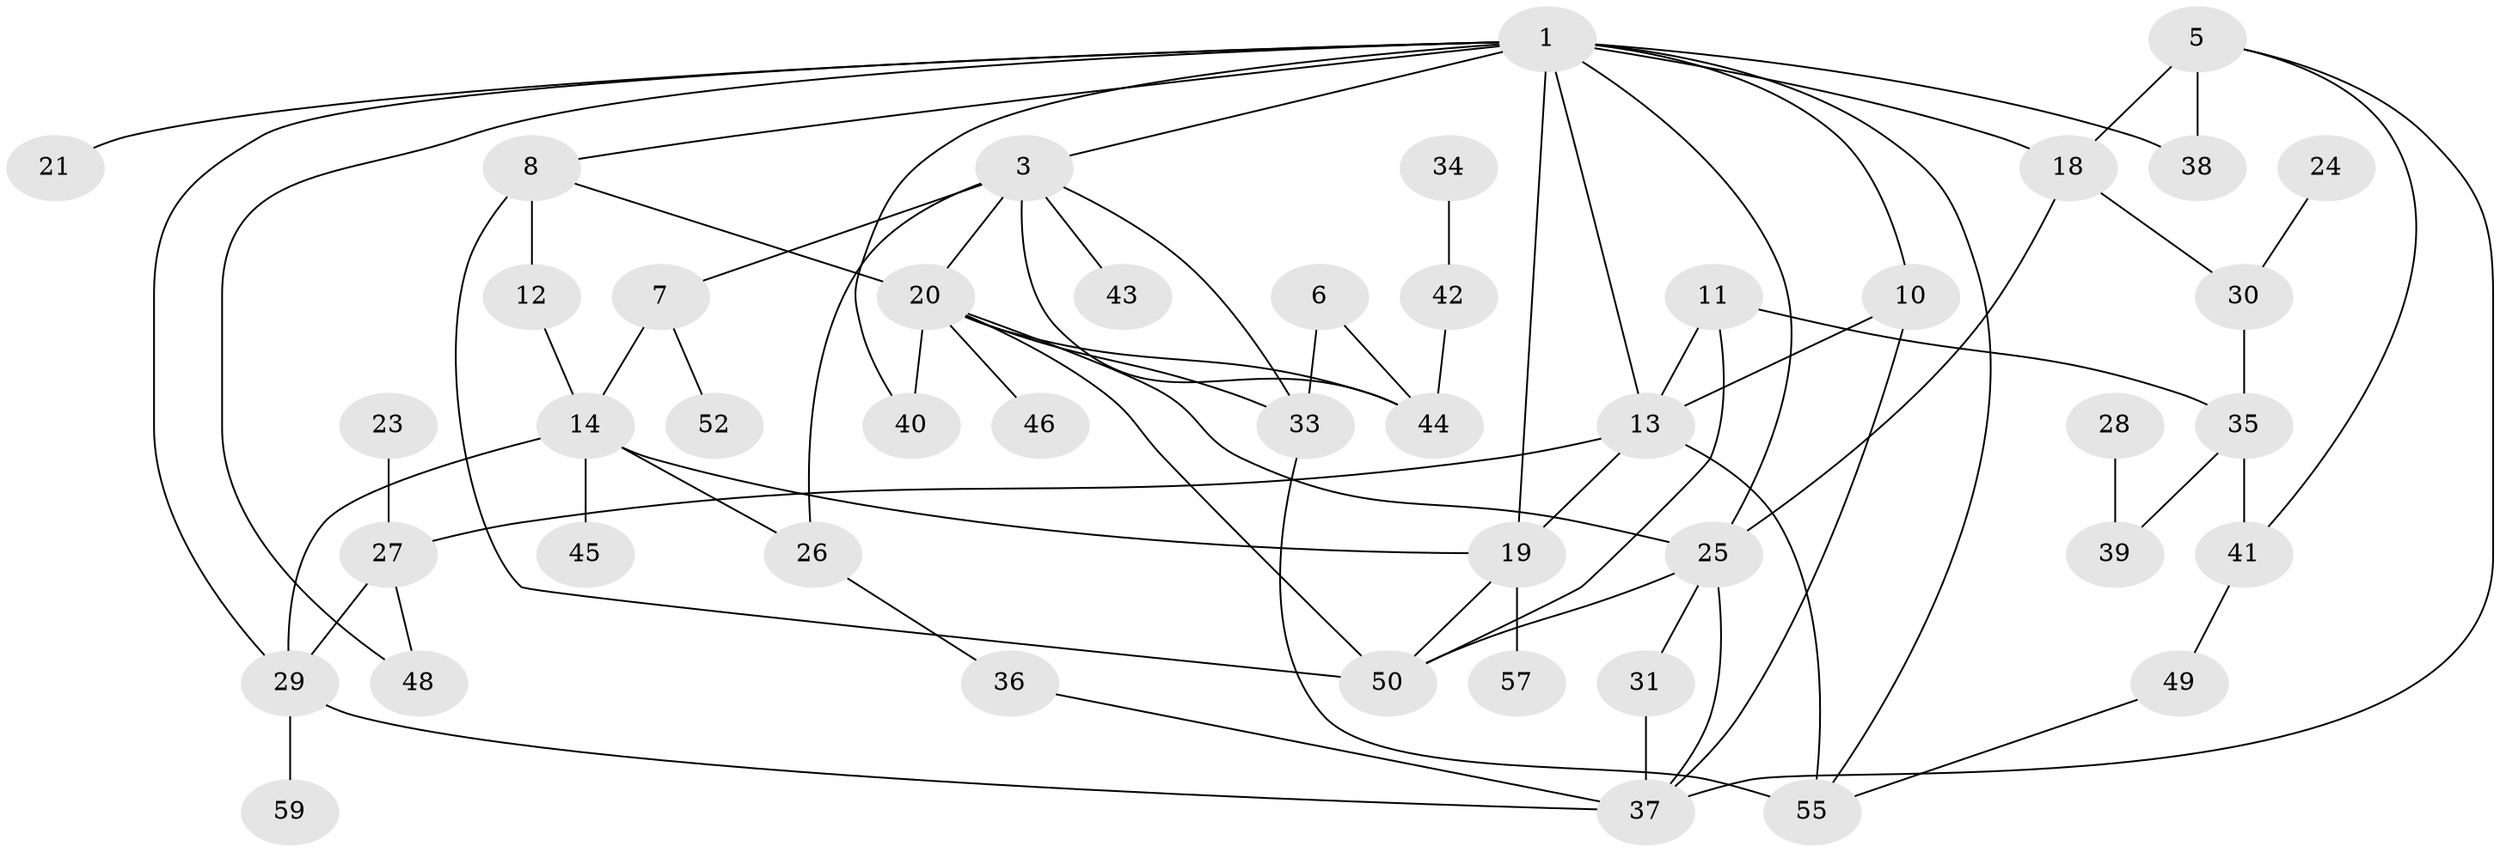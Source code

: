 // original degree distribution, {4: 0.10810810810810811, 0: 0.12612612612612611, 3: 0.2072072072072072, 1: 0.1981981981981982, 5: 0.09009009009009009, 2: 0.25225225225225223, 7: 0.009009009009009009, 6: 0.009009009009009009}
// Generated by graph-tools (version 1.1) at 2025/33/03/09/25 02:33:51]
// undirected, 45 vertices, 74 edges
graph export_dot {
graph [start="1"]
  node [color=gray90,style=filled];
  1;
  3;
  5;
  6;
  7;
  8;
  10;
  11;
  12;
  13;
  14;
  18;
  19;
  20;
  21;
  23;
  24;
  25;
  26;
  27;
  28;
  29;
  30;
  31;
  33;
  34;
  35;
  36;
  37;
  38;
  39;
  40;
  41;
  42;
  43;
  44;
  45;
  46;
  48;
  49;
  50;
  52;
  55;
  57;
  59;
  1 -- 3 [weight=1.0];
  1 -- 8 [weight=1.0];
  1 -- 10 [weight=1.0];
  1 -- 13 [weight=1.0];
  1 -- 18 [weight=1.0];
  1 -- 19 [weight=1.0];
  1 -- 21 [weight=1.0];
  1 -- 25 [weight=1.0];
  1 -- 29 [weight=1.0];
  1 -- 38 [weight=1.0];
  1 -- 40 [weight=1.0];
  1 -- 48 [weight=1.0];
  1 -- 55 [weight=1.0];
  3 -- 7 [weight=1.0];
  3 -- 20 [weight=1.0];
  3 -- 26 [weight=1.0];
  3 -- 33 [weight=1.0];
  3 -- 43 [weight=1.0];
  3 -- 44 [weight=1.0];
  5 -- 18 [weight=1.0];
  5 -- 37 [weight=1.0];
  5 -- 38 [weight=2.0];
  5 -- 41 [weight=1.0];
  6 -- 33 [weight=1.0];
  6 -- 44 [weight=1.0];
  7 -- 14 [weight=1.0];
  7 -- 52 [weight=1.0];
  8 -- 12 [weight=1.0];
  8 -- 20 [weight=1.0];
  8 -- 50 [weight=2.0];
  10 -- 13 [weight=2.0];
  10 -- 37 [weight=1.0];
  11 -- 13 [weight=1.0];
  11 -- 35 [weight=1.0];
  11 -- 50 [weight=1.0];
  12 -- 14 [weight=1.0];
  13 -- 19 [weight=1.0];
  13 -- 27 [weight=1.0];
  13 -- 55 [weight=3.0];
  14 -- 19 [weight=1.0];
  14 -- 26 [weight=1.0];
  14 -- 29 [weight=1.0];
  14 -- 45 [weight=1.0];
  18 -- 25 [weight=1.0];
  18 -- 30 [weight=1.0];
  19 -- 50 [weight=1.0];
  19 -- 57 [weight=1.0];
  20 -- 25 [weight=1.0];
  20 -- 33 [weight=1.0];
  20 -- 40 [weight=1.0];
  20 -- 44 [weight=1.0];
  20 -- 46 [weight=1.0];
  20 -- 50 [weight=1.0];
  23 -- 27 [weight=1.0];
  24 -- 30 [weight=1.0];
  25 -- 31 [weight=2.0];
  25 -- 37 [weight=1.0];
  25 -- 50 [weight=2.0];
  26 -- 36 [weight=1.0];
  27 -- 29 [weight=1.0];
  27 -- 48 [weight=1.0];
  28 -- 39 [weight=2.0];
  29 -- 37 [weight=2.0];
  29 -- 59 [weight=1.0];
  30 -- 35 [weight=1.0];
  31 -- 37 [weight=1.0];
  33 -- 55 [weight=1.0];
  34 -- 42 [weight=1.0];
  35 -- 39 [weight=1.0];
  35 -- 41 [weight=1.0];
  36 -- 37 [weight=1.0];
  41 -- 49 [weight=1.0];
  42 -- 44 [weight=1.0];
  49 -- 55 [weight=1.0];
}
